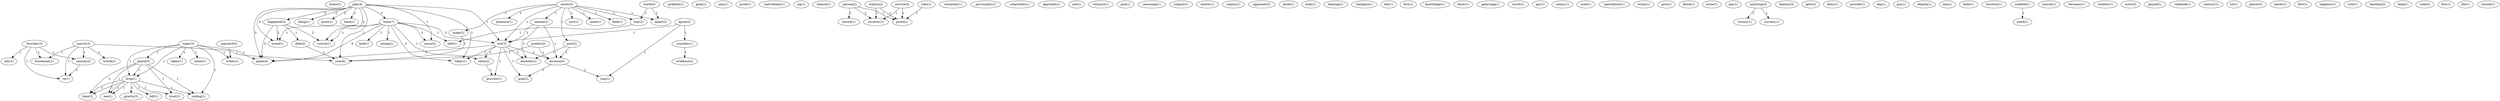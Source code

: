 digraph G {
  home [ label="home(1)" ];
  morris [ label="morris(3)" ];
  article [ label="article(1)" ];
  ramsey [ label="ramsey(2)" ];
  re [ label="re(1)" ];
  laurentian [ label="laurentian(1)" ];
  year [ label="year(6)" ];
  problem [ label="problem(1)" ];
  gene [ label="gene(1)" ];
  umn [ label="umn(1)" ];
  proof [ label="proof(1)" ];
  agree [ label="agree(2)" ];
  consider [ label="consider(1)" ];
  win [ label="win(3)" ];
  ring [ label="ring(1)" ];
  metrodome [ label="metrodome(1)" ];
  slg [ label="slg(1)" ];
  chance [ label="chance(1)" ];
  person [ label="person(2)" ];
  revolver [ label="revolver(1)" ];
  record [ label="record(1)" ];
  pistol [ label="pistol(1)" ];
  viewpoint [ label="viewpoint(1)" ];
  personality [ label="personality(1)" ];
  play [ label="play(4)" ];
  thing [ label="thing(1)" ];
  happened [ label="happened(2)" ];
  team [ label="team(7)" ];
  point [ label="point(1)" ];
  event [ label="event(1)" ];
  cause [ label="cause(2)" ];
  course [ label="course(1)" ];
  today [ label="today(1)" ];
  game [ label="game(4)" ];
  base [ label="base(1)" ];
  schatzeder [ label="schatzeder(1)" ];
  approach [ label="approach(1)" ];
  use [ label="use(1)" ];
  centauri [ label="centauri(1)" ];
  evidence [ label="evidence(2)" ];
  jack [ label="jack(1)" ];
  reasoning [ label="reasoning(1)" ];
  subject [ label="subject(1)" ];
  matter [ label="matter(1)" ];
  replica [ label="replica(1)" ];
  series [ label="series(5)" ];
  season [ label="season(3)" ];
  measure [ label="measure(1)" ];
  post [ label="post(2)" ];
  make [ label="make(2)" ];
  sort [ label="sort(1)" ];
  meet [ label="meet(1)" ];
  field [ label="field(1)" ];
  way [ label="way(2)" ];
  admit [ label="admit(2)" ];
  station [ label="station(2)" ];
  opponent [ label="opponent(2)" ];
  pitch [ label="pitch(1)" ];
  ends [ label="ends(1)" ];
  bearing [ label="bearing(1)" ];
  handgun [ label="handgun(1)" ];
  fall [ label="fall(1)" ];
  fact [ label="fact(1)" ];
  thornley [ label="thornley(3)" ];
  edu [ label="edu(1)" ];
  knowledge [ label="knowledge(1)" ];
  know [ label="know(1)" ];
  galarraga [ label="galarraga(1)" ];
  roger [ label="roger(3)" ];
  sense [ label="sense(1)" ];
  drop [ label="drop(1)" ];
  takes [ label="takes(1)" ];
  pencil [ label="pencil(3)" ];
  writes [ label="writes(1)" ];
  ceiling [ label="ceiling(1)" ];
  drop [ label="drop(1)" ];
  result [ label="result(1)" ];
  didn [ label="didn(2)" ];
  service [ label="service(2)" ];
  apr [ label="apr(1)" ];
  division [ label="division(5)" ];
  anybody [ label="anybody(2)" ];
  seems [ label="seems(1)" ];
  used [ label="used(1)" ];
  speculation [ label="speculation(1)" ];
  lack [ label="lack(1)" ];
  seem [ label="seem(2)" ];
  inning [ label="inning(1)" ];
  skill [ label="skill(1)" ];
  works [ label="works(1)" ];
  prevent [ label="prevent(1)" ];
  goal [ label="goal(2)" ];
  predict [ label="predict(2)" ];
  give [ label="give(1)" ];
  finish [ label="finish(1)" ];
  ernie [ label="ernie(1)" ];
  pay [ label="pay(1)" ];
  anything [ label="anything(3)" ];
  victory [ label="victory(1)" ];
  success [ label="success(1)" ];
  fantasy [ label="fantasy(3)" ];
  gets [ label="gets(2)" ];
  deny [ label="deny(1)" ];
  provide [ label="provide(1)" ];
  gravity [ label="gravity(2)" ];
  bill [ label="bill(1)" ];
  trust [ label="trust(1)" ];
  time [ label="time(2)" ];
  see [ label="see(1)" ];
  obp [ label="obp(1)" ];
  guy [ label="guy(1)" ];
  atlanta [ label="atlanta(1)" ];
  line [ label="line(1)" ];
  babe [ label="babe(1)" ];
  involves [ label="involves(1)" ];
  robs [ label="robs(1)" ];
  winfield [ label="winfield(1)" ];
  mind [ label="mind(1)" ];
  launch [ label="launch(1)" ];
  becomes [ label="becomes(1)" ];
  window [ label="window(1)" ];
  score [ label="score(3)" ];
  played [ label="played(1)" ];
  maynard [ label="maynard(2)" ];
  rulebook [ label="rulebook(1)" ];
  world [ label="world(3)" ];
  century [ label="century(1)" ];
  hit [ label="hit(1)" ];
  player [ label="player(3)" ];
  needs [ label="needs(1)" ];
  flew [ label="flew(1)" ];
  happens [ label="happens(1)" ];
  ruth [ label="ruth(1)" ];
  baseball [ label="baseball(2)" ];
  desk [ label="desk(1)" ];
  viola [ label="viola(2)" ];
  hits [ label="hits(1)" ];
  life [ label="life(1)" ];
  turned [ label="turned(1)" ];
  morris -> article [ label="1" ];
  morris -> ramsey [ label="1" ];
  morris -> re [ label="1" ];
  morris -> laurentian [ label="1" ];
  morris -> year [ label="1" ];
  agree -> consider [ label="1" ];
  agree -> win [ label="1" ];
  agree -> ring [ label="1" ];
  person -> revolver [ label="1" ];
  person -> record [ label="1" ];
  person -> pistol [ label="1" ];
  play -> thing [ label="2" ];
  play -> happened [ label="2" ];
  play -> team [ label="3" ];
  play -> win [ label="1" ];
  play -> point [ label="2" ];
  play -> event [ label="2" ];
  play -> cause [ label="1" ];
  play -> course [ label="2" ];
  play -> today [ label="1" ];
  play -> game [ label="3" ];
  play -> year [ label="1" ];
  play -> base [ label="1" ];
  consider -> evidence [ label="1" ];
  series -> season [ label="1" ];
  series -> win [ label="1" ];
  series -> measure [ label="1" ];
  series -> post [ label="1" ];
  series -> make [ label="1" ];
  series -> sort [ label="1" ];
  series -> meet [ label="1" ];
  series -> field [ label="1" ];
  series -> way [ label="1" ];
  series -> admit [ label="1" ];
  station -> revolver [ label="1" ];
  station -> pistol [ label="1" ];
  thornley -> ramsey [ label="1" ];
  thornley -> edu [ label="1" ];
  thornley -> re [ label="1" ];
  thornley -> laurentian [ label="1" ];
  roger -> sense [ label="1" ];
  roger -> drop [ label="1" ];
  roger -> takes [ label="1" ];
  roger -> game [ label="1" ];
  roger -> pencil [ label="1" ];
  roger -> writes [ label="1" ];
  roger -> ceiling [ label="1" ];
  roger -> drop [ label="1" ];
  happened -> didn [ label="1" ];
  happened -> event [ label="2" ];
  happened -> course [ label="2" ];
  happened -> game [ label="2" ];
  service -> revolver [ label="1" ];
  service -> pistol [ label="1" ];
  season -> win [ label="2" ];
  season -> division [ label="1" ];
  season -> anybody [ label="1" ];
  team -> win [ label="3" ];
  team -> lack [ label="1" ];
  team -> event [ label="1" ];
  team -> seem [ label="1" ];
  team -> cause [ label="3" ];
  team -> course [ label="1" ];
  team -> inning [ label="1" ];
  team -> today [ label="3" ];
  team -> game [ label="4" ];
  team -> skill [ label="1" ];
  didn -> year [ label="1" ];
  ramsey -> re [ label="1" ];
  win -> seem [ label="1" ];
  win -> prevent [ label="1" ];
  win -> today [ label="1" ];
  win -> game [ label="1" ];
  win -> division [ label="2" ];
  win -> goal [ label="1" ];
  win -> anybody [ label="1" ];
  predict -> year [ label="1" ];
  predict -> division [ label="1" ];
  post -> division [ label="1" ];
  post -> anybody [ label="1" ];
  anything -> victory [ label="1" ];
  anything -> success [ label="1" ];
  seem -> prevent [ label="1" ];
  drop -> gravity [ label="1" ];
  drop -> bill [ label="1" ];
  drop -> trust [ label="1" ];
  drop -> ceiling [ label="1" ];
  drop -> time [ label="1" ];
  drop -> see [ label="1" ];
  make -> year [ label="1" ];
  robs -> pistol [ label="1" ];
  winfield -> mind [ label="1" ];
  maynard -> writes [ label="1" ];
  world -> way [ label="1" ];
  world -> admit [ label="1" ];
  pencil -> trust [ label="1" ];
  pencil -> ceiling [ label="1" ];
  pencil -> drop [ label="1" ];
  pencil -> time [ label="2" ];
  pencil -> see [ label="1" ];
  way -> skill [ label="1" ];
  division -> ring [ label="1" ];
  division -> goal [ label="1" ];
  drop -> time [ label="1" ];
  drop -> see [ label="1" ];
}
